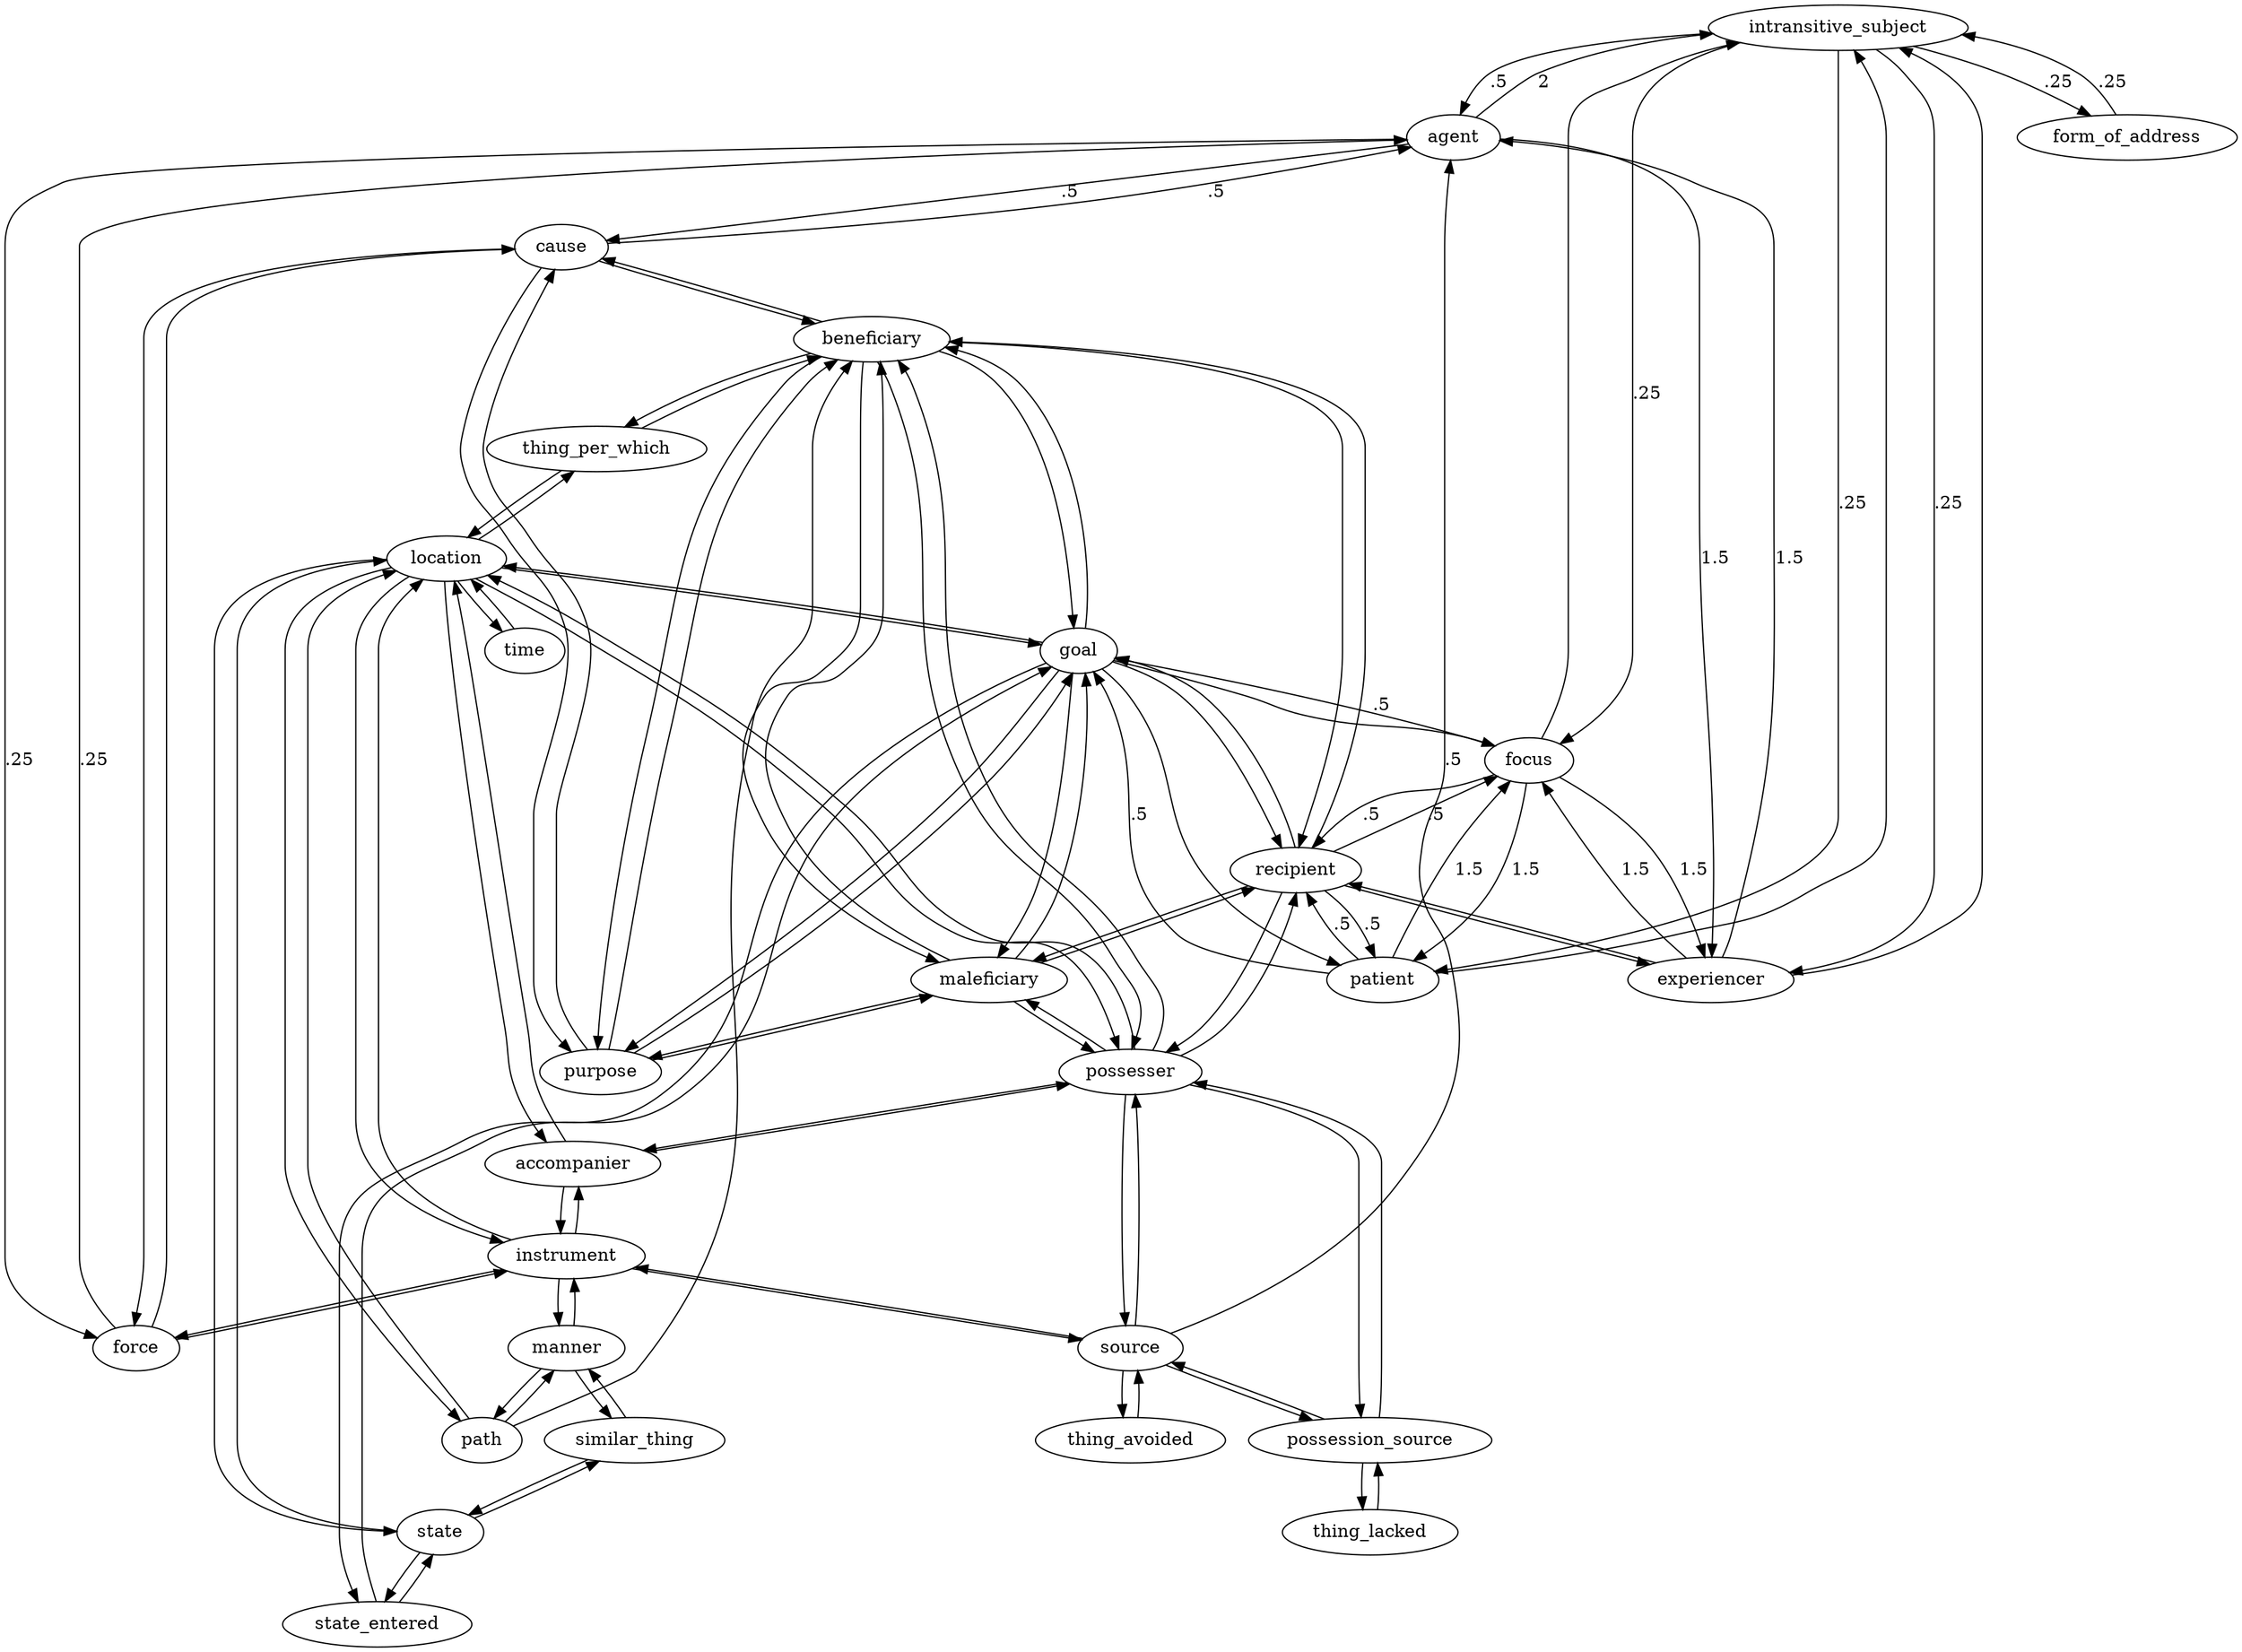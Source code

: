 digraph case {
	graph [odds = 1.6]; // WALS
	graph [conflation = "{spatial_relation: 0.333333, number: 0.05, animacy: 0.05, definiteness: 0.025, arbitrary_noun_class: 0.025}"];
	// Core roles up top.
	intransitive_subject [seed_weight = 0.0625]; // anti-tripartite bias: we don't want a correlation between large case systems and tripartiteness
	intransitive_subject [uncorrelated_retention = 0.95]; // for active-stative.  WALS ch. 98 says .979; I'm generous
	intransitive_subject -> agent [weight = .5, label = .5];
	intransitive_subject -> experiencer [weight = .25, label = .25];
	intransitive_subject -> focus [weight = .25, label = .25];
	intransitive_subject -> patient [weight = .25, label = .25];
	intransitive_subject -> form_of_address [weight = .25, label = .25];
	agent [seed_weight = 2]; // the agent -- patient contrast is fundamental
	agent -> intransitive_subject [weight = 2, label = 2];
	agent -> force [weight = .25, label = .25]; // they say agent -> force is rare
	agent -> experiencer [weight = 1.5, label = 1.5];
	agent -> cause [weight = .5, label = .5];
	experiencer [seed_retention = 0.25];
	experiencer -> intransitive_subject;
	experiencer -> agent [weight = 1.5, label = 1.5];
	experiencer -> focus [weight = 1.5, label = 1.5];
	experiencer -> recipient;
	focus [seed_retention = 0.25];
	focus -> intransitive_subject;
	focus -> experiencer [weight = 1.5, label = 1.5];
	focus -> patient [weight = 1.5, label = 1.5];
	focus -> goal [weight = .5, label = .5];
	focus -> recipient [weight = .5, label = .5];
	patient [seed_weight = 2];
	patient -> intransitive_subject;
	patient -> focus [weight = 1.5, label = 1.5];
	patient -> goal [weight = .5, label = .5];
	patient -> recipient [weight = .5, label = .5];
	force [seed_weight = 0.025];
	force [retention = 0.5]; 
	force -> agent [weight = .25, label = .25];
	force -> instrument;
	force -> cause;
	source [retention = 0.4];
	source [product_with = "[spatial_relation]"];
	source -> agent [weight = .5, label = .5];
	source -> instrument;
	source -> possesser;
	source -> possession_source;
	source -> thing_avoided;
	time [retention = 0.1];
	time -> location;
	purpose [retention = 0.1];
	purpose -> goal;
	purpose -> cause;
	purpose -> beneficiary;
	purpose -> maleficiary;
	thing_per_which [retention = 0.05]; // distributive.  what am I supposed to call the role?
	thing_per_which -> location;
	thing_per_which -> beneficiary;
	state [retention = 0.25]; // essive; but this might be better handled among the local cases
	state -> location;
	state -> similar_thing;
	state -> state_entered;
	/*
	form_of_address is for the vocative.  
	If it's a case it's probably fairly extrasystematic.  Nonetheless we connect it in the graph
	so that it can be special in one number but not another, etc. */
	form_of_address [retention = 0.15]; 
	form_of_address -> intransitive_subject [weight = .25, label = .25];
	beneficiary [retention = 0.25];
	beneficiary -> recipient;
	beneficiary -> goal;
	beneficiary -> possesser;
	beneficiary -> purpose;
	beneficiary -> maleficiary;
	beneficiary -> cause;
	beneficiary -> thing_per_which;
	cause [retention = 0.1]; // these three are probably little used on nouns
	cause -> agent [weight = .5, label = .5];
	cause -> force;
	cause -> beneficiary;
	cause -> purpose;
	manner [retention = 0.1];
	manner -> similar_thing;
	manner -> instrument;
	manner -> path;
	possession_source [retention = 0.1]; // "I borrowed the book _from Cecil_"
	possession_source -> source;
	possession_source -> possesser;
	possession_source -> thing_lacked;
	possesser [retention = 0.666667];
	possesser -> source;
	possesser -> possession_source;
	possesser -> location;
	possesser -> recipient;
	possesser -> beneficiary;
	possesser -> maleficiary;
	possesser -> accompanier;
	thing_lacked [retention = 0.1]; // I have no good idea for an edge, except for from local cases
	thing_lacked -> possession_source;
	similar_thing [retention = 0.1];
	similar_thing -> manner;
	similar_thing -> state;
	recipient [retention = 0.666667];
	recipient -> experiencer;
	recipient -> goal;
	recipient -> beneficiary;
	recipient -> maleficiary;
	recipient -> possesser;
	recipient -> focus [weight = .5, label = .5];
	recipient -> patient [weight = .5, label = .5];
	location [retention = 0.5];
	location [product_with = "[spatial_relation]"];
	location -> goal;
	location -> instrument;
	location -> possesser;
	location -> path;
	location -> time;
	location -> state;
	location -> accompanier;
	location -> thing_per_which;
	instrument [retention = 0.5];
	instrument -> force;
	instrument -> location;
	instrument -> source;
	instrument -> accompanier;
	instrument -> manner;
	path [retention = 0.2];
	path [product_with = "[spatial_relation]"];
	path -> location;
	path -> beneficiary;
	path -> manner;
	thing_avoided [retention = 0.05];
	thing_avoided -> source;
	goal [retention = 0.4];
	goal [product_with = "[spatial_relation]"];
	goal -> recipient;
	goal -> beneficiary;
	goal -> maleficiary;
	goal -> focus;
	goal -> patient;
	goal -> location;
	goal -> purpose;
	goal -> state_entered;
	state_entered [retention = 0.1];
	state_entered -> goal;
	state_entered -> state;
	accompanier [retention = 0.333333]; // what about 'with' -- 'and'?
	accompanier -> instrument;
	accompanier -> possesser;
	accompanier -> location;
	maleficiary [retention = 0.05];
	maleficiary -> recipient;
	maleficiary -> goal;
	maleficiary -> possesser;
	maleficiary -> purpose;
	maleficiary -> beneficiary;
}

